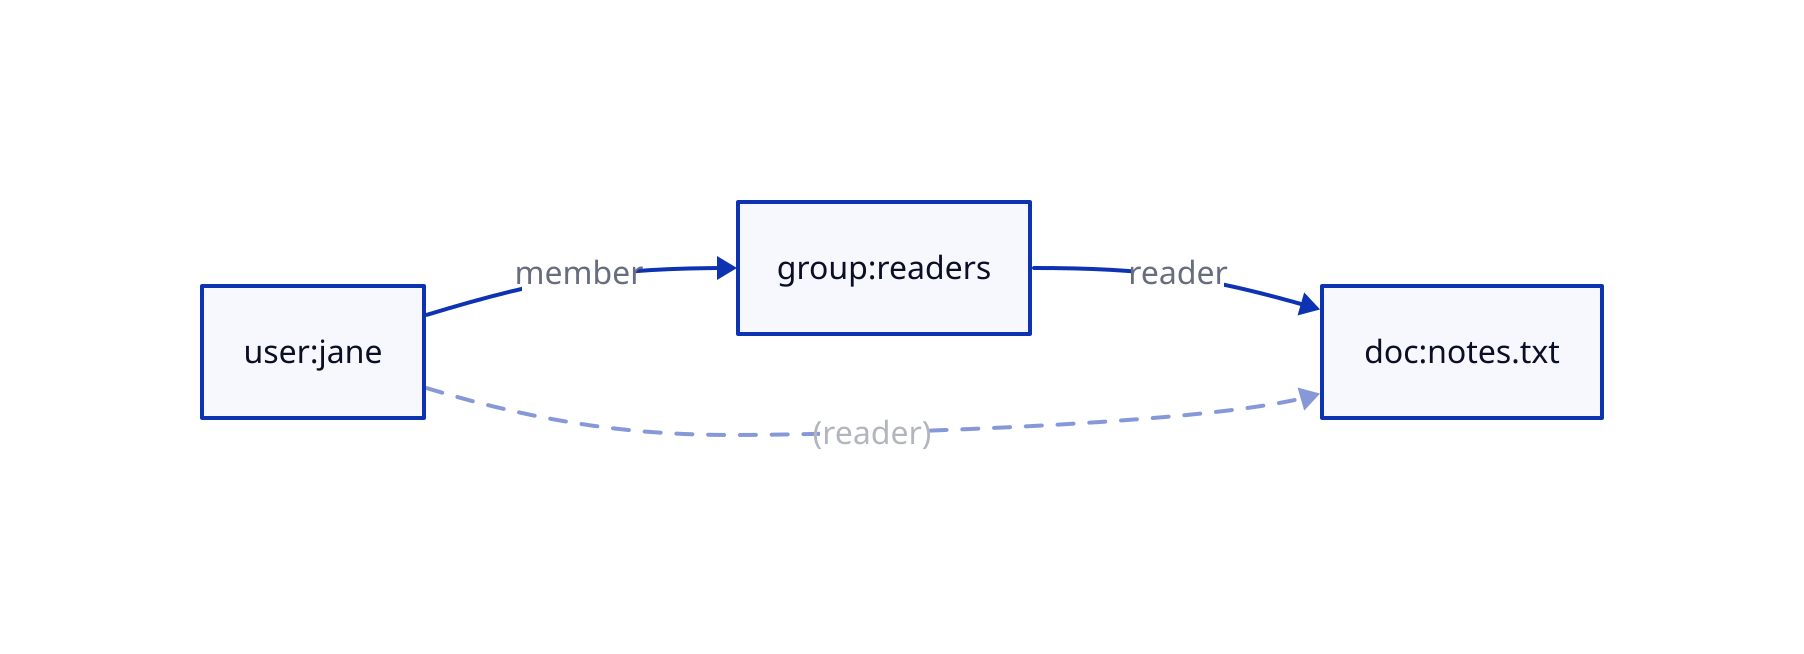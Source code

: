 direction: right

user: user:jane
group: group:readers
doc: doc:notes.txt

user -> group: member
group -> doc: reader
user -> doc: (reader) {
	style: {
		opacity: 0.5
		stroke-dash: 4
	}
}
